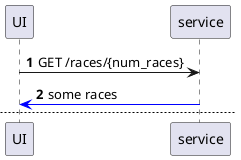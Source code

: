 @startuml wacky-races
participant UI
participant service
autonumber
UI -> service: GET /races/{num_races}
UI <[#blue]- service: some races
newpage
UI -> service: GET /race/{race_id}
UI <[#blue]- service: race details
@enduml
